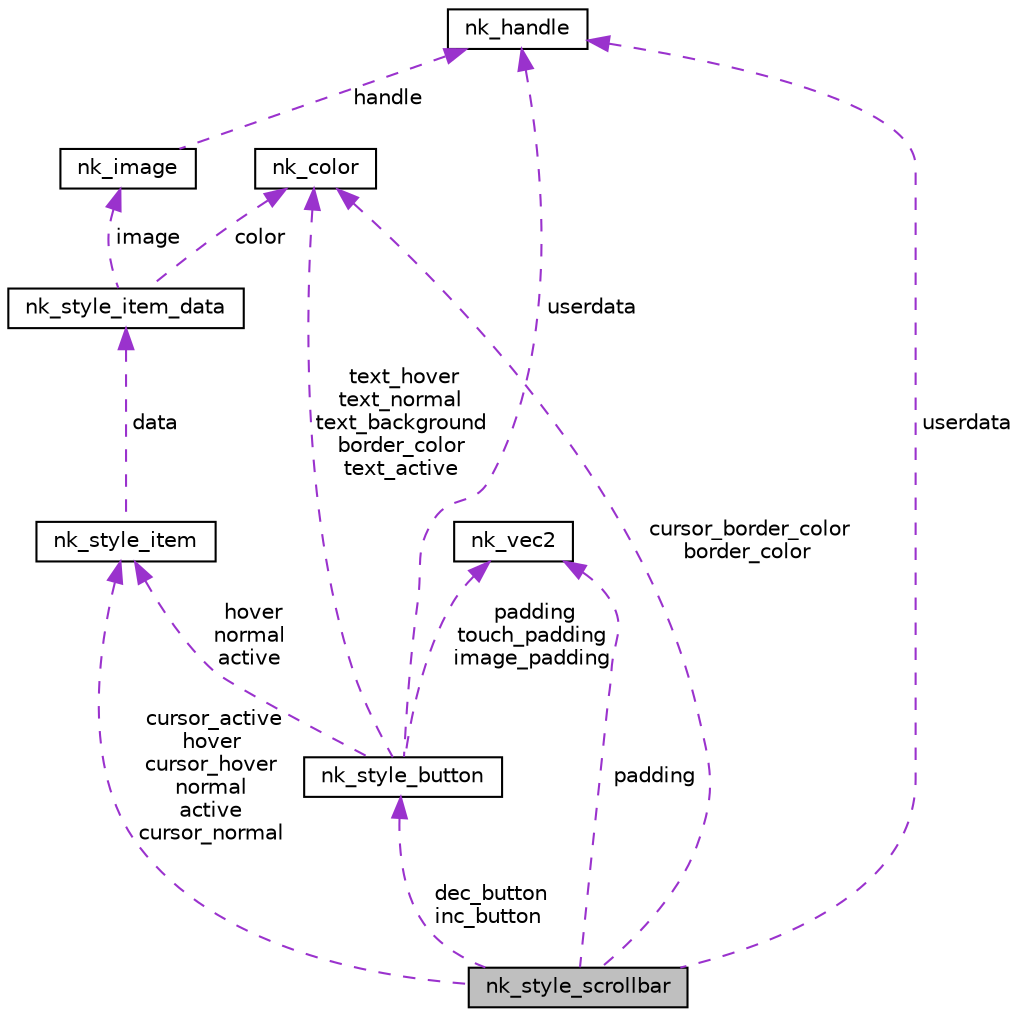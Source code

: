 digraph "nk_style_scrollbar"
{
 // LATEX_PDF_SIZE
  edge [fontname="Helvetica",fontsize="10",labelfontname="Helvetica",labelfontsize="10"];
  node [fontname="Helvetica",fontsize="10",shape=record];
  Node1 [label="nk_style_scrollbar",height=0.2,width=0.4,color="black", fillcolor="grey75", style="filled", fontcolor="black",tooltip=" "];
  Node2 -> Node1 [dir="back",color="darkorchid3",fontsize="10",style="dashed",label=" cursor_active\nhover\ncursor_hover\nnormal\nactive\ncursor_normal" ,fontname="Helvetica"];
  Node2 [label="nk_style_item",height=0.2,width=0.4,color="black", fillcolor="white", style="filled",URL="$structnk__style__item.html",tooltip=" "];
  Node3 -> Node2 [dir="back",color="darkorchid3",fontsize="10",style="dashed",label=" data" ,fontname="Helvetica"];
  Node3 [label="nk_style_item_data",height=0.2,width=0.4,color="black", fillcolor="white", style="filled",URL="$unionnk__style__item__data.html",tooltip=" "];
  Node4 -> Node3 [dir="back",color="darkorchid3",fontsize="10",style="dashed",label=" color" ,fontname="Helvetica"];
  Node4 [label="nk_color",height=0.2,width=0.4,color="black", fillcolor="white", style="filled",URL="$structnk__color.html",tooltip=" "];
  Node5 -> Node3 [dir="back",color="darkorchid3",fontsize="10",style="dashed",label=" image" ,fontname="Helvetica"];
  Node5 [label="nk_image",height=0.2,width=0.4,color="black", fillcolor="white", style="filled",URL="$structnk__image.html",tooltip=" "];
  Node6 -> Node5 [dir="back",color="darkorchid3",fontsize="10",style="dashed",label=" handle" ,fontname="Helvetica"];
  Node6 [label="nk_handle",height=0.2,width=0.4,color="black", fillcolor="white", style="filled",URL="$unionnk__handle.html",tooltip=" "];
  Node4 -> Node1 [dir="back",color="darkorchid3",fontsize="10",style="dashed",label=" cursor_border_color\nborder_color" ,fontname="Helvetica"];
  Node7 -> Node1 [dir="back",color="darkorchid3",fontsize="10",style="dashed",label=" dec_button\ninc_button" ,fontname="Helvetica"];
  Node7 [label="nk_style_button",height=0.2,width=0.4,color="black", fillcolor="white", style="filled",URL="$structnk__style__button.html",tooltip=" "];
  Node2 -> Node7 [dir="back",color="darkorchid3",fontsize="10",style="dashed",label=" hover\nnormal\nactive" ,fontname="Helvetica"];
  Node4 -> Node7 [dir="back",color="darkorchid3",fontsize="10",style="dashed",label=" text_hover\ntext_normal\ntext_background\nborder_color\ntext_active" ,fontname="Helvetica"];
  Node8 -> Node7 [dir="back",color="darkorchid3",fontsize="10",style="dashed",label=" padding\ntouch_padding\nimage_padding" ,fontname="Helvetica"];
  Node8 [label="nk_vec2",height=0.2,width=0.4,color="black", fillcolor="white", style="filled",URL="$structnk__vec2.html",tooltip=" "];
  Node6 -> Node7 [dir="back",color="darkorchid3",fontsize="10",style="dashed",label=" userdata" ,fontname="Helvetica"];
  Node8 -> Node1 [dir="back",color="darkorchid3",fontsize="10",style="dashed",label=" padding" ,fontname="Helvetica"];
  Node6 -> Node1 [dir="back",color="darkorchid3",fontsize="10",style="dashed",label=" userdata" ,fontname="Helvetica"];
}
